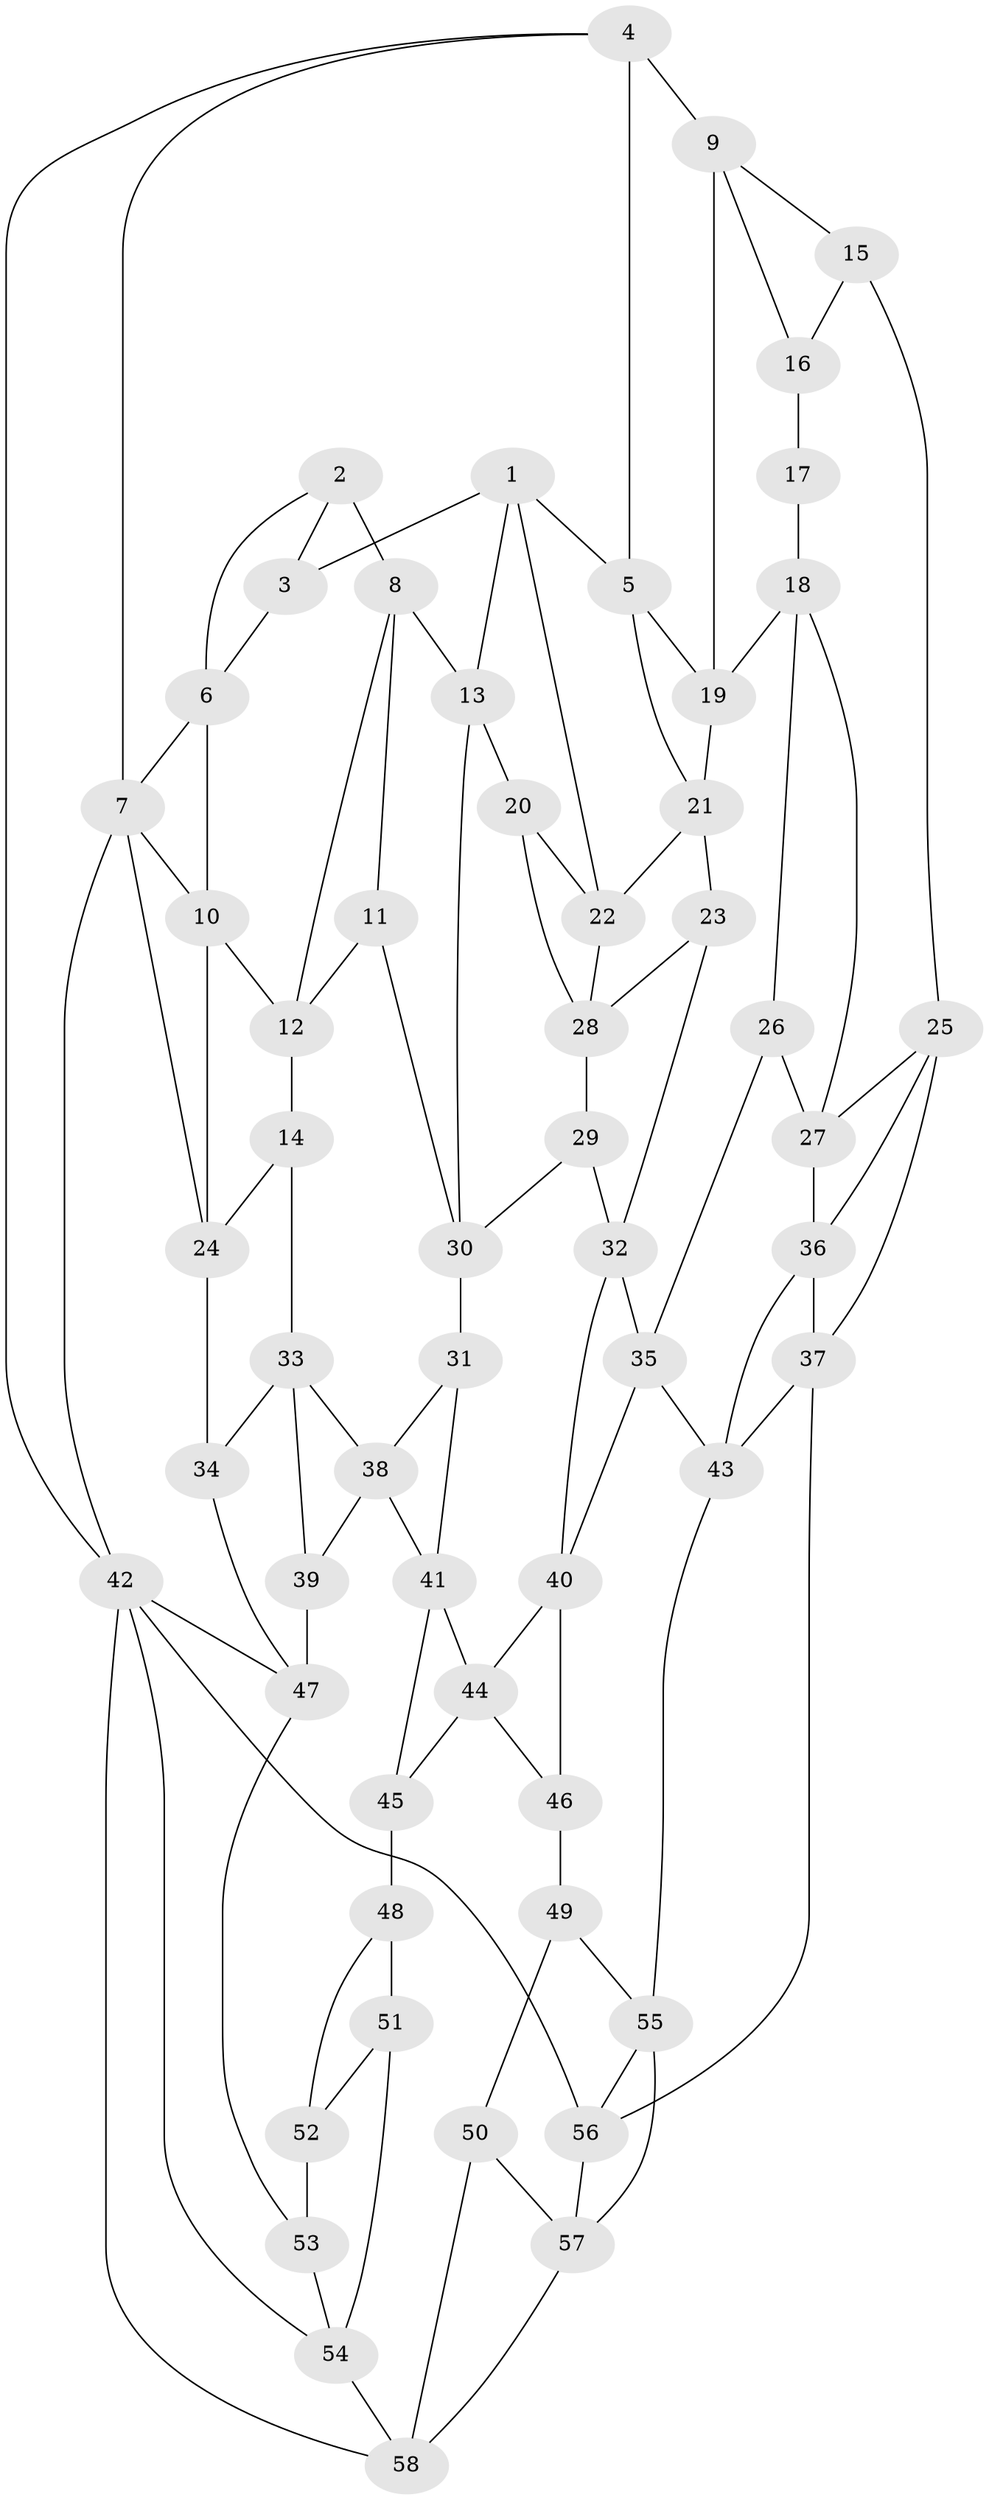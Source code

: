 // original degree distribution, {3: 0.017241379310344827, 5: 0.5344827586206896, 4: 0.23275862068965517, 6: 0.21551724137931033}
// Generated by graph-tools (version 1.1) at 2025/03/03/09/25 03:03:28]
// undirected, 58 vertices, 106 edges
graph export_dot {
graph [start="1"]
  node [color=gray90,style=filled];
  1;
  2;
  3;
  4;
  5;
  6;
  7;
  8;
  9;
  10;
  11;
  12;
  13;
  14;
  15;
  16;
  17;
  18;
  19;
  20;
  21;
  22;
  23;
  24;
  25;
  26;
  27;
  28;
  29;
  30;
  31;
  32;
  33;
  34;
  35;
  36;
  37;
  38;
  39;
  40;
  41;
  42;
  43;
  44;
  45;
  46;
  47;
  48;
  49;
  50;
  51;
  52;
  53;
  54;
  55;
  56;
  57;
  58;
  1 -- 3 [weight=1.0];
  1 -- 5 [weight=1.0];
  1 -- 13 [weight=1.0];
  1 -- 22 [weight=1.0];
  2 -- 3 [weight=1.0];
  2 -- 6 [weight=1.0];
  2 -- 8 [weight=2.0];
  3 -- 6 [weight=1.0];
  4 -- 5 [weight=1.0];
  4 -- 7 [weight=1.0];
  4 -- 9 [weight=2.0];
  4 -- 42 [weight=1.0];
  5 -- 19 [weight=1.0];
  5 -- 21 [weight=1.0];
  6 -- 7 [weight=1.0];
  6 -- 10 [weight=1.0];
  7 -- 10 [weight=1.0];
  7 -- 24 [weight=1.0];
  7 -- 42 [weight=1.0];
  8 -- 11 [weight=1.0];
  8 -- 12 [weight=1.0];
  8 -- 13 [weight=1.0];
  9 -- 15 [weight=1.0];
  9 -- 16 [weight=1.0];
  9 -- 19 [weight=1.0];
  10 -- 12 [weight=1.0];
  10 -- 24 [weight=1.0];
  11 -- 12 [weight=1.0];
  11 -- 30 [weight=1.0];
  12 -- 14 [weight=1.0];
  13 -- 20 [weight=1.0];
  13 -- 30 [weight=1.0];
  14 -- 24 [weight=1.0];
  14 -- 33 [weight=1.0];
  15 -- 16 [weight=1.0];
  15 -- 25 [weight=1.0];
  16 -- 17 [weight=2.0];
  17 -- 18 [weight=1.0];
  18 -- 19 [weight=1.0];
  18 -- 26 [weight=1.0];
  18 -- 27 [weight=1.0];
  19 -- 21 [weight=1.0];
  20 -- 22 [weight=1.0];
  20 -- 28 [weight=1.0];
  21 -- 22 [weight=1.0];
  21 -- 23 [weight=1.0];
  22 -- 28 [weight=1.0];
  23 -- 28 [weight=1.0];
  23 -- 32 [weight=1.0];
  24 -- 34 [weight=1.0];
  25 -- 27 [weight=1.0];
  25 -- 36 [weight=1.0];
  25 -- 37 [weight=1.0];
  26 -- 27 [weight=1.0];
  26 -- 35 [weight=1.0];
  27 -- 36 [weight=1.0];
  28 -- 29 [weight=1.0];
  29 -- 30 [weight=1.0];
  29 -- 32 [weight=1.0];
  30 -- 31 [weight=1.0];
  31 -- 38 [weight=1.0];
  31 -- 41 [weight=1.0];
  32 -- 35 [weight=1.0];
  32 -- 40 [weight=1.0];
  33 -- 34 [weight=1.0];
  33 -- 38 [weight=1.0];
  33 -- 39 [weight=1.0];
  34 -- 47 [weight=1.0];
  35 -- 40 [weight=1.0];
  35 -- 43 [weight=1.0];
  36 -- 37 [weight=1.0];
  36 -- 43 [weight=1.0];
  37 -- 43 [weight=1.0];
  37 -- 56 [weight=1.0];
  38 -- 39 [weight=1.0];
  38 -- 41 [weight=1.0];
  39 -- 47 [weight=1.0];
  40 -- 44 [weight=1.0];
  40 -- 46 [weight=1.0];
  41 -- 44 [weight=1.0];
  41 -- 45 [weight=1.0];
  42 -- 47 [weight=1.0];
  42 -- 54 [weight=1.0];
  42 -- 56 [weight=1.0];
  42 -- 58 [weight=1.0];
  43 -- 55 [weight=1.0];
  44 -- 45 [weight=1.0];
  44 -- 46 [weight=1.0];
  45 -- 48 [weight=2.0];
  46 -- 49 [weight=2.0];
  47 -- 53 [weight=1.0];
  48 -- 51 [weight=1.0];
  48 -- 52 [weight=1.0];
  49 -- 50 [weight=1.0];
  49 -- 55 [weight=1.0];
  50 -- 57 [weight=1.0];
  50 -- 58 [weight=1.0];
  51 -- 52 [weight=1.0];
  51 -- 54 [weight=1.0];
  52 -- 53 [weight=2.0];
  53 -- 54 [weight=1.0];
  54 -- 58 [weight=1.0];
  55 -- 56 [weight=1.0];
  55 -- 57 [weight=1.0];
  56 -- 57 [weight=1.0];
  57 -- 58 [weight=1.0];
}
